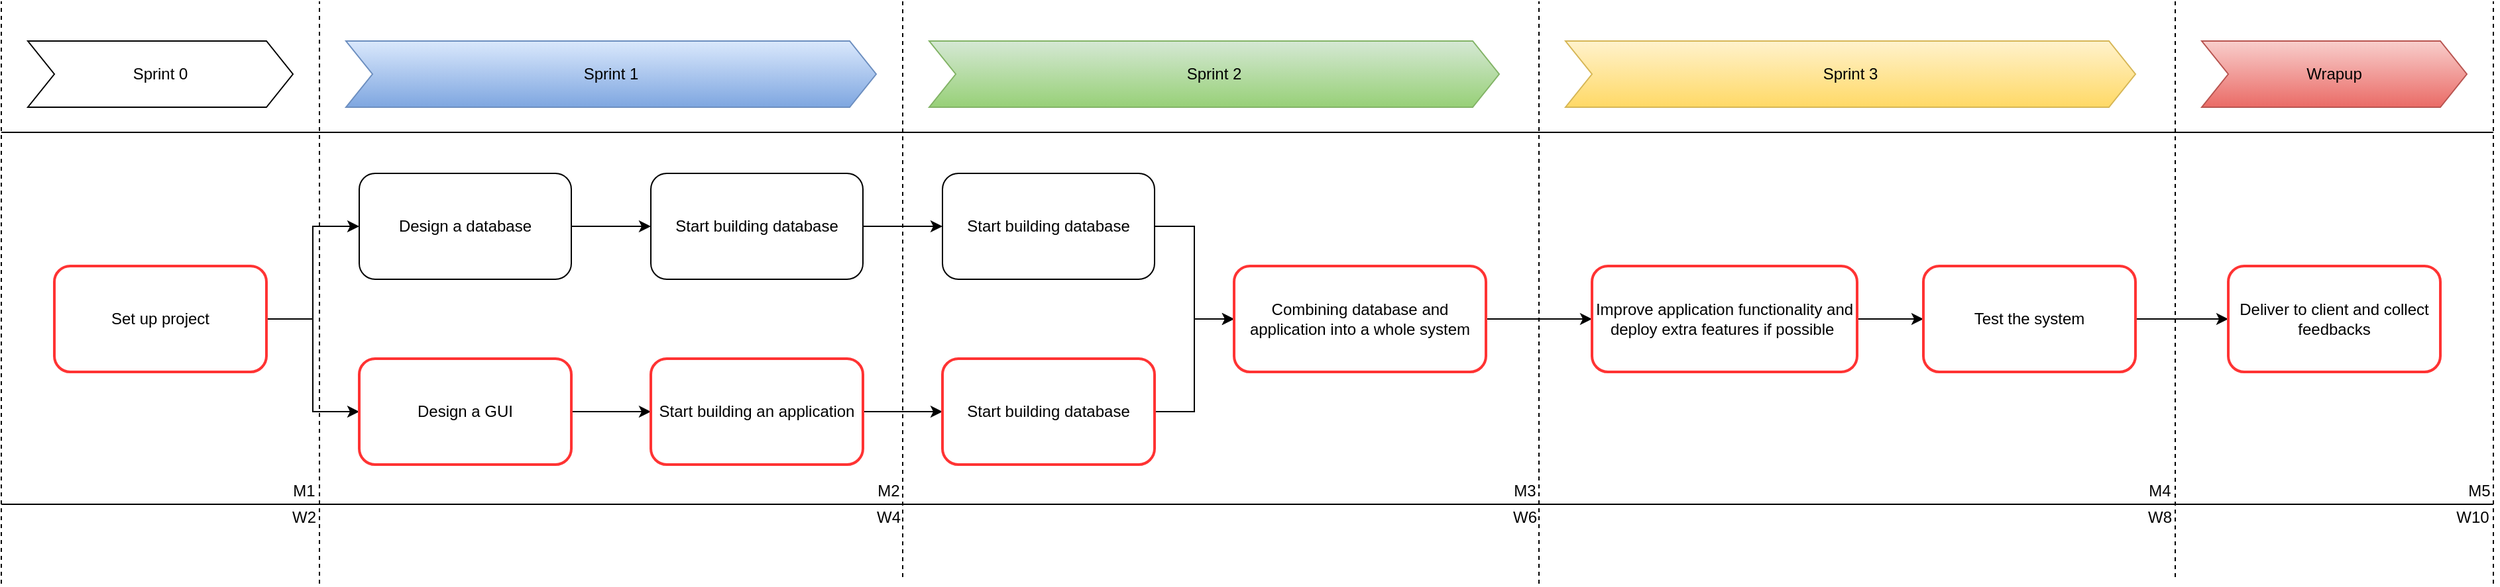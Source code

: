 <mxfile version="13.7.0" type="gitlab"><diagram id="Gt4Et3jlnYQ_GO1_y_U2" name="Page-1"><mxGraphModel dx="2601" dy="-304" grid="1" gridSize="10" guides="1" tooltips="1" connect="1" arrows="1" fold="1" page="1" pageScale="1" pageWidth="850" pageHeight="1100" math="0" shadow="0"><root><mxCell id="0"/><mxCell id="1" parent="0"/><mxCell id="AJBPMxhnZ899zh_GU0jY-3" value="Sprint 0" style="shape=step;perimeter=stepPerimeter;whiteSpace=wrap;html=1;fixedSize=1;" vertex="1" parent="1"><mxGeometry x="-470" y="1210" width="200" height="50" as="geometry"/></mxCell><mxCell id="AJBPMxhnZ899zh_GU0jY-4" value="Sprint 3" style="shape=step;perimeter=stepPerimeter;whiteSpace=wrap;html=1;fixedSize=1;fillColor=#fff2cc;strokeColor=#d6b656;gradientColor=#ffd966;" vertex="1" parent="1"><mxGeometry x="690" y="1210" width="430" height="50" as="geometry"/></mxCell><mxCell id="AJBPMxhnZ899zh_GU0jY-5" value="Sprint 2" style="shape=step;perimeter=stepPerimeter;whiteSpace=wrap;html=1;fixedSize=1;fillColor=#d5e8d4;strokeColor=#82b366;gradientColor=#97d077;" vertex="1" parent="1"><mxGeometry x="210" y="1210" width="430" height="50" as="geometry"/></mxCell><mxCell id="AJBPMxhnZ899zh_GU0jY-6" value="Sprint 1" style="shape=step;perimeter=stepPerimeter;whiteSpace=wrap;html=1;fixedSize=1;fillColor=#dae8fc;strokeColor=#6c8ebf;gradientColor=#7ea6e0;" vertex="1" parent="1"><mxGeometry x="-230" y="1210" width="400" height="50" as="geometry"/></mxCell><mxCell id="AJBPMxhnZ899zh_GU0jY-7" value="Wrapup" style="shape=step;perimeter=stepPerimeter;whiteSpace=wrap;html=1;fixedSize=1;fillColor=#f8cecc;strokeColor=#b85450;gradientColor=#ea6b66;" vertex="1" parent="1"><mxGeometry x="1170" y="1210" width="200" height="50" as="geometry"/></mxCell><mxCell id="AJBPMxhnZ899zh_GU0jY-10" value="" style="endArrow=none;html=1;" edge="1" parent="1"><mxGeometry width="50" height="50" relative="1" as="geometry"><mxPoint x="-490" y="1279" as="sourcePoint"/><mxPoint x="1390" y="1279" as="targetPoint"/></mxGeometry></mxCell><mxCell id="AJBPMxhnZ899zh_GU0jY-11" value="" style="endArrow=none;dashed=1;html=1;" edge="1" parent="1"><mxGeometry width="50" height="50" relative="1" as="geometry"><mxPoint x="-250" y="1620" as="sourcePoint"/><mxPoint x="-250" y="1180" as="targetPoint"/></mxGeometry></mxCell><mxCell id="AJBPMxhnZ899zh_GU0jY-12" value="" style="endArrow=none;dashed=1;html=1;" edge="1" parent="1"><mxGeometry width="50" height="50" relative="1" as="geometry"><mxPoint x="190" y="1615" as="sourcePoint"/><mxPoint x="190" y="1180" as="targetPoint"/></mxGeometry></mxCell><mxCell id="AJBPMxhnZ899zh_GU0jY-13" value="" style="endArrow=none;dashed=1;html=1;" edge="1" parent="1"><mxGeometry width="50" height="50" relative="1" as="geometry"><mxPoint x="670" y="1620" as="sourcePoint"/><mxPoint x="670" y="1180" as="targetPoint"/></mxGeometry></mxCell><mxCell id="AJBPMxhnZ899zh_GU0jY-14" value="" style="endArrow=none;dashed=1;html=1;" edge="1" parent="1"><mxGeometry width="50" height="50" relative="1" as="geometry"><mxPoint x="1150" y="1615" as="sourcePoint"/><mxPoint x="1150" y="1180" as="targetPoint"/></mxGeometry></mxCell><mxCell id="AJBPMxhnZ899zh_GU0jY-15" value="" style="endArrow=none;dashed=1;html=1;" edge="1" parent="1"><mxGeometry width="50" height="50" relative="1" as="geometry"><mxPoint x="1390" y="1620" as="sourcePoint"/><mxPoint x="1390" y="1180" as="targetPoint"/></mxGeometry></mxCell><mxCell id="AJBPMxhnZ899zh_GU0jY-16" value="" style="endArrow=none;dashed=1;html=1;" edge="1" parent="1"><mxGeometry width="50" height="50" relative="1" as="geometry"><mxPoint x="-490" y="1620" as="sourcePoint"/><mxPoint x="-490" y="1180" as="targetPoint"/></mxGeometry></mxCell><mxCell id="AJBPMxhnZ899zh_GU0jY-17" value="" style="endArrow=none;html=1;" edge="1" parent="1"><mxGeometry width="50" height="50" relative="1" as="geometry"><mxPoint x="-490" y="1560" as="sourcePoint"/><mxPoint x="1390" y="1560" as="targetPoint"/></mxGeometry></mxCell><mxCell id="AJBPMxhnZ899zh_GU0jY-24" style="edgeStyle=orthogonalEdgeStyle;rounded=0;orthogonalLoop=1;jettySize=auto;html=1;entryX=0;entryY=0.5;entryDx=0;entryDy=0;" edge="1" parent="1" source="AJBPMxhnZ899zh_GU0jY-18" target="AJBPMxhnZ899zh_GU0jY-19"><mxGeometry relative="1" as="geometry"/></mxCell><mxCell id="AJBPMxhnZ899zh_GU0jY-25" style="edgeStyle=orthogonalEdgeStyle;rounded=0;orthogonalLoop=1;jettySize=auto;html=1;" edge="1" parent="1" source="AJBPMxhnZ899zh_GU0jY-18" target="AJBPMxhnZ899zh_GU0jY-20"><mxGeometry relative="1" as="geometry"/></mxCell><mxCell id="AJBPMxhnZ899zh_GU0jY-18" value="Set up project" style="rounded=1;whiteSpace=wrap;html=1;strokeColor=#FF3333;" vertex="1" parent="1"><mxGeometry x="-450" y="1380" width="160" height="80" as="geometry"/></mxCell><mxCell id="AJBPMxhnZ899zh_GU0jY-26" style="edgeStyle=orthogonalEdgeStyle;rounded=0;orthogonalLoop=1;jettySize=auto;html=1;" edge="1" parent="1" source="AJBPMxhnZ899zh_GU0jY-19" target="AJBPMxhnZ899zh_GU0jY-21"><mxGeometry relative="1" as="geometry"/></mxCell><mxCell id="AJBPMxhnZ899zh_GU0jY-19" value="Design a database" style="rounded=1;whiteSpace=wrap;html=1;" vertex="1" parent="1"><mxGeometry x="-220" y="1310" width="160" height="80" as="geometry"/></mxCell><mxCell id="AJBPMxhnZ899zh_GU0jY-27" style="edgeStyle=orthogonalEdgeStyle;rounded=0;orthogonalLoop=1;jettySize=auto;html=1;" edge="1" parent="1" source="AJBPMxhnZ899zh_GU0jY-20" target="AJBPMxhnZ899zh_GU0jY-22"><mxGeometry relative="1" as="geometry"/></mxCell><mxCell id="AJBPMxhnZ899zh_GU0jY-20" value="Design a GUI" style="rounded=1;whiteSpace=wrap;html=1;strokeColor=#FF3333;" vertex="1" parent="1"><mxGeometry x="-220" y="1450" width="160" height="80" as="geometry"/></mxCell><mxCell id="AJBPMxhnZ899zh_GU0jY-32" style="edgeStyle=orthogonalEdgeStyle;rounded=0;orthogonalLoop=1;jettySize=auto;html=1;" edge="1" parent="1" source="AJBPMxhnZ899zh_GU0jY-21" target="AJBPMxhnZ899zh_GU0jY-28"><mxGeometry relative="1" as="geometry"/></mxCell><mxCell id="AJBPMxhnZ899zh_GU0jY-21" value="Start building database" style="rounded=1;whiteSpace=wrap;html=1;" vertex="1" parent="1"><mxGeometry y="1310" width="160" height="80" as="geometry"/></mxCell><mxCell id="AJBPMxhnZ899zh_GU0jY-33" style="edgeStyle=orthogonalEdgeStyle;rounded=0;orthogonalLoop=1;jettySize=auto;html=1;" edge="1" parent="1" source="AJBPMxhnZ899zh_GU0jY-22" target="AJBPMxhnZ899zh_GU0jY-29"><mxGeometry relative="1" as="geometry"/></mxCell><mxCell id="AJBPMxhnZ899zh_GU0jY-22" value="Start building an application" style="rounded=1;whiteSpace=wrap;html=1;strokeColor=#FF3333;" vertex="1" parent="1"><mxGeometry y="1450" width="160" height="80" as="geometry"/></mxCell><mxCell id="AJBPMxhnZ899zh_GU0jY-37" style="edgeStyle=orthogonalEdgeStyle;rounded=0;orthogonalLoop=1;jettySize=auto;html=1;" edge="1" parent="1" source="AJBPMxhnZ899zh_GU0jY-45" target="AJBPMxhnZ899zh_GU0jY-34"><mxGeometry relative="1" as="geometry"><mxPoint x="660" y="1420" as="sourcePoint"/></mxGeometry></mxCell><mxCell id="AJBPMxhnZ899zh_GU0jY-30" style="edgeStyle=orthogonalEdgeStyle;rounded=0;orthogonalLoop=1;jettySize=auto;html=1;" edge="1" parent="1" source="AJBPMxhnZ899zh_GU0jY-28" target="AJBPMxhnZ899zh_GU0jY-45"><mxGeometry relative="1" as="geometry"/></mxCell><mxCell id="AJBPMxhnZ899zh_GU0jY-28" value="Start building database" style="rounded=1;whiteSpace=wrap;html=1;" vertex="1" parent="1"><mxGeometry x="220" y="1310" width="160" height="80" as="geometry"/></mxCell><mxCell id="AJBPMxhnZ899zh_GU0jY-31" style="edgeStyle=orthogonalEdgeStyle;rounded=0;orthogonalLoop=1;jettySize=auto;html=1;" edge="1" parent="1" source="AJBPMxhnZ899zh_GU0jY-29" target="AJBPMxhnZ899zh_GU0jY-45"><mxGeometry relative="1" as="geometry"/></mxCell><mxCell id="AJBPMxhnZ899zh_GU0jY-29" value="Start building database" style="rounded=1;whiteSpace=wrap;html=1;strokeColor=#FF3333;" vertex="1" parent="1"><mxGeometry x="220" y="1450" width="160" height="80" as="geometry"/></mxCell><mxCell id="AJBPMxhnZ899zh_GU0jY-38" style="edgeStyle=orthogonalEdgeStyle;rounded=0;orthogonalLoop=1;jettySize=auto;html=1;" edge="1" parent="1" source="AJBPMxhnZ899zh_GU0jY-34" target="AJBPMxhnZ899zh_GU0jY-35"><mxGeometry relative="1" as="geometry"/></mxCell><mxCell id="AJBPMxhnZ899zh_GU0jY-34" value="Improve application functionality and deploy extra features if possible&amp;nbsp;" style="rounded=1;whiteSpace=wrap;html=1;strokeColor=#FF3333;strokeWidth=2;" vertex="1" parent="1"><mxGeometry x="710" y="1380" width="200" height="80" as="geometry"/></mxCell><mxCell id="AJBPMxhnZ899zh_GU0jY-40" style="edgeStyle=orthogonalEdgeStyle;rounded=0;orthogonalLoop=1;jettySize=auto;html=1;" edge="1" parent="1" source="AJBPMxhnZ899zh_GU0jY-35" target="AJBPMxhnZ899zh_GU0jY-39"><mxGeometry relative="1" as="geometry"/></mxCell><mxCell id="AJBPMxhnZ899zh_GU0jY-35" value="Test the system" style="rounded=1;whiteSpace=wrap;html=1;strokeColor=#FF3333;strokeWidth=2;" vertex="1" parent="1"><mxGeometry x="960" y="1380" width="160" height="80" as="geometry"/></mxCell><mxCell id="AJBPMxhnZ899zh_GU0jY-39" value="Deliver to client and collect feedbacks" style="rounded=1;whiteSpace=wrap;html=1;strokeColor=#FF3333;strokeWidth=2;" vertex="1" parent="1"><mxGeometry x="1190" y="1380" width="160" height="80" as="geometry"/></mxCell><mxCell id="AJBPMxhnZ899zh_GU0jY-41" value="Set up project" style="rounded=1;whiteSpace=wrap;html=1;strokeColor=#FF3333;strokeWidth=2;" vertex="1" parent="1"><mxGeometry x="-450" y="1380" width="160" height="80" as="geometry"/></mxCell><mxCell id="AJBPMxhnZ899zh_GU0jY-42" value="Design a GUI" style="rounded=1;whiteSpace=wrap;html=1;strokeColor=#FF3333;strokeWidth=2;" vertex="1" parent="1"><mxGeometry x="-220" y="1450" width="160" height="80" as="geometry"/></mxCell><mxCell id="AJBPMxhnZ899zh_GU0jY-43" value="Start building an application" style="rounded=1;whiteSpace=wrap;html=1;strokeColor=#FF3333;strokeWidth=2;" vertex="1" parent="1"><mxGeometry y="1450" width="160" height="80" as="geometry"/></mxCell><mxCell id="AJBPMxhnZ899zh_GU0jY-44" value="Start building database" style="rounded=1;whiteSpace=wrap;html=1;strokeColor=#FF3333;strokeWidth=2;" vertex="1" parent="1"><mxGeometry x="220" y="1450" width="160" height="80" as="geometry"/></mxCell><mxCell id="AJBPMxhnZ899zh_GU0jY-45" value="Combining database and application into a whole system" style="rounded=1;whiteSpace=wrap;html=1;strokeColor=#FF3333;strokeWidth=2;" vertex="1" parent="1"><mxGeometry x="440" y="1380" width="190" height="80" as="geometry"/></mxCell><mxCell id="AJBPMxhnZ899zh_GU0jY-48" value="M1" style="text;html=1;align=center;verticalAlign=middle;resizable=0;points=[];autosize=1;" vertex="1" parent="1"><mxGeometry x="-277" y="1540" width="30" height="20" as="geometry"/></mxCell><mxCell id="AJBPMxhnZ899zh_GU0jY-49" value="W2" style="text;html=1;align=center;verticalAlign=middle;resizable=0;points=[];autosize=1;" vertex="1" parent="1"><mxGeometry x="-277" y="1560" width="30" height="20" as="geometry"/></mxCell><mxCell id="AJBPMxhnZ899zh_GU0jY-50" value="M2" style="text;html=1;align=center;verticalAlign=middle;resizable=0;points=[];autosize=1;" vertex="1" parent="1"><mxGeometry x="164" y="1540" width="30" height="20" as="geometry"/></mxCell><mxCell id="AJBPMxhnZ899zh_GU0jY-51" value="W4" style="text;html=1;align=center;verticalAlign=middle;resizable=0;points=[];autosize=1;" vertex="1" parent="1"><mxGeometry x="164" y="1560" width="30" height="20" as="geometry"/></mxCell><mxCell id="AJBPMxhnZ899zh_GU0jY-52" value="M3" style="text;html=1;align=center;verticalAlign=middle;resizable=0;points=[];autosize=1;" vertex="1" parent="1"><mxGeometry x="644" y="1540" width="30" height="20" as="geometry"/></mxCell><mxCell id="AJBPMxhnZ899zh_GU0jY-53" value="W6" style="text;html=1;align=center;verticalAlign=middle;resizable=0;points=[];autosize=1;" vertex="1" parent="1"><mxGeometry x="644" y="1560" width="30" height="20" as="geometry"/></mxCell><mxCell id="AJBPMxhnZ899zh_GU0jY-54" value="M4" style="text;html=1;align=center;verticalAlign=middle;resizable=0;points=[];autosize=1;" vertex="1" parent="1"><mxGeometry x="1123" y="1540" width="30" height="20" as="geometry"/></mxCell><mxCell id="AJBPMxhnZ899zh_GU0jY-55" value="W8" style="text;html=1;align=center;verticalAlign=middle;resizable=0;points=[];autosize=1;" vertex="1" parent="1"><mxGeometry x="1123" y="1560" width="30" height="20" as="geometry"/></mxCell><mxCell id="AJBPMxhnZ899zh_GU0jY-56" value="M5" style="text;html=1;align=center;verticalAlign=middle;resizable=0;points=[];autosize=1;" vertex="1" parent="1"><mxGeometry x="1364" y="1540" width="30" height="20" as="geometry"/></mxCell><mxCell id="AJBPMxhnZ899zh_GU0jY-57" value="W10" style="text;html=1;align=center;verticalAlign=middle;resizable=0;points=[];autosize=1;" vertex="1" parent="1"><mxGeometry x="1354" y="1560" width="40" height="20" as="geometry"/></mxCell></root></mxGraphModel></diagram></mxfile>